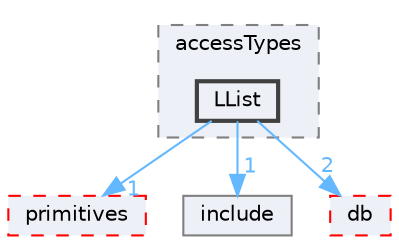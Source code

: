 digraph "src/OpenFOAM/containers/LinkedLists/accessTypes/LList"
{
 // LATEX_PDF_SIZE
  bgcolor="transparent";
  edge [fontname=Helvetica,fontsize=10,labelfontname=Helvetica,labelfontsize=10];
  node [fontname=Helvetica,fontsize=10,shape=box,height=0.2,width=0.4];
  compound=true
  subgraph clusterdir_57bc99d9bbe398ddf18eacd9434279ec {
    graph [ bgcolor="#edf0f7", pencolor="grey50", label="accessTypes", fontname=Helvetica,fontsize=10 style="filled,dashed", URL="dir_57bc99d9bbe398ddf18eacd9434279ec.html",tooltip=""]
  dir_a1fa2454b4ff7e0fb39d648dca253bc3 [label="LList", fillcolor="#edf0f7", color="grey25", style="filled,bold", URL="dir_a1fa2454b4ff7e0fb39d648dca253bc3.html",tooltip=""];
  }
  dir_3e50f45338116b169052b428016851aa [label="primitives", fillcolor="#edf0f7", color="red", style="filled,dashed", URL="dir_3e50f45338116b169052b428016851aa.html",tooltip=""];
  dir_e954e9f5966bc1c681a414ec8bd0ee15 [label="include", fillcolor="#edf0f7", color="grey50", style="filled", URL="dir_e954e9f5966bc1c681a414ec8bd0ee15.html",tooltip=""];
  dir_63c634f7a7cfd679ac26c67fb30fc32f [label="db", fillcolor="#edf0f7", color="red", style="filled,dashed", URL="dir_63c634f7a7cfd679ac26c67fb30fc32f.html",tooltip=""];
  dir_a1fa2454b4ff7e0fb39d648dca253bc3->dir_3e50f45338116b169052b428016851aa [headlabel="1", labeldistance=1.5 headhref="dir_002245_003069.html" href="dir_002245_003069.html" color="steelblue1" fontcolor="steelblue1"];
  dir_a1fa2454b4ff7e0fb39d648dca253bc3->dir_63c634f7a7cfd679ac26c67fb30fc32f [headlabel="2", labeldistance=1.5 headhref="dir_002245_000817.html" href="dir_002245_000817.html" color="steelblue1" fontcolor="steelblue1"];
  dir_a1fa2454b4ff7e0fb39d648dca253bc3->dir_e954e9f5966bc1c681a414ec8bd0ee15 [headlabel="1", labeldistance=1.5 headhref="dir_002245_001804.html" href="dir_002245_001804.html" color="steelblue1" fontcolor="steelblue1"];
}
